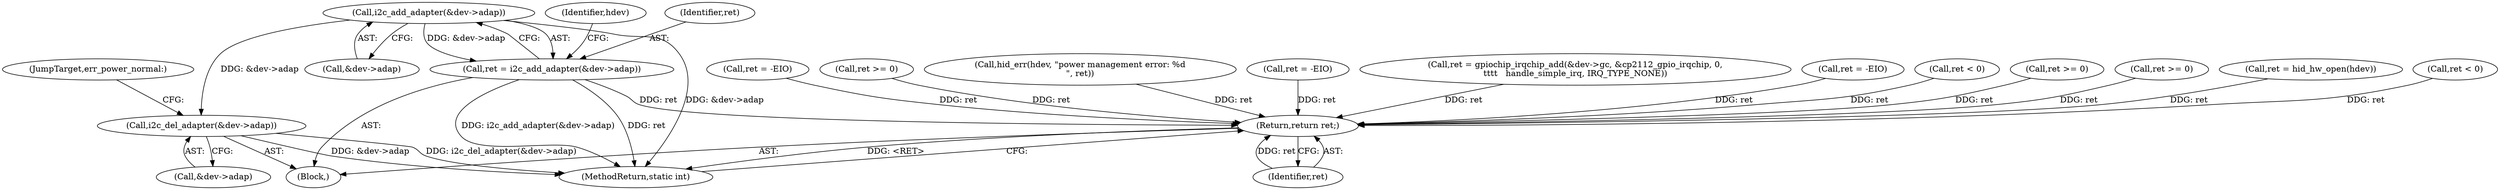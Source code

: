 digraph "0_linux_7a7b5df84b6b4e5d599c7289526eed96541a0654_3@pointer" {
"1000378" [label="(Call,i2c_add_adapter(&dev->adap))"];
"1000376" [label="(Call,ret = i2c_add_adapter(&dev->adap))"];
"1000561" [label="(Return,return ret;)"];
"1000546" [label="(Call,i2c_del_adapter(&dev->adap))"];
"1000384" [label="(Identifier,hdev)"];
"1000195" [label="(Call,hid_err(hdev, \"power management error: %d\n\", ret))"];
"1000296" [label="(Call,ret = -EIO)"];
"1000563" [label="(MethodReturn,static int)"];
"1000103" [label="(Block,)"];
"1000504" [label="(Call,ret = gpiochip_irqchip_add(&dev->gc, &cp2112_gpio_irqchip, 0,\n\t\t\t\t   handle_simple_irq, IRQ_TYPE_NONE))"];
"1000261" [label="(Call,ret = -EIO)"];
"1000491" [label="(Call,ret < 0)"];
"1000258" [label="(Call,ret >= 0)"];
"1000219" [label="(Call,ret >= 0)"];
"1000174" [label="(Call,ret = hid_hw_open(hdev))"];
"1000471" [label="(Call,ret < 0)"];
"1000377" [label="(Identifier,ret)"];
"1000222" [label="(Call,ret = -EIO)"];
"1000378" [label="(Call,i2c_add_adapter(&dev->adap))"];
"1000546" [label="(Call,i2c_del_adapter(&dev->adap))"];
"1000376" [label="(Call,ret = i2c_add_adapter(&dev->adap))"];
"1000547" [label="(Call,&dev->adap)"];
"1000561" [label="(Return,return ret;)"];
"1000562" [label="(Identifier,ret)"];
"1000551" [label="(JumpTarget,err_power_normal:)"];
"1000379" [label="(Call,&dev->adap)"];
"1000293" [label="(Call,ret >= 0)"];
"1000378" -> "1000376"  [label="AST: "];
"1000378" -> "1000379"  [label="CFG: "];
"1000379" -> "1000378"  [label="AST: "];
"1000376" -> "1000378"  [label="CFG: "];
"1000378" -> "1000563"  [label="DDG: &dev->adap"];
"1000378" -> "1000376"  [label="DDG: &dev->adap"];
"1000378" -> "1000546"  [label="DDG: &dev->adap"];
"1000376" -> "1000103"  [label="AST: "];
"1000377" -> "1000376"  [label="AST: "];
"1000384" -> "1000376"  [label="CFG: "];
"1000376" -> "1000563"  [label="DDG: ret"];
"1000376" -> "1000563"  [label="DDG: i2c_add_adapter(&dev->adap)"];
"1000376" -> "1000561"  [label="DDG: ret"];
"1000561" -> "1000103"  [label="AST: "];
"1000561" -> "1000562"  [label="CFG: "];
"1000562" -> "1000561"  [label="AST: "];
"1000563" -> "1000561"  [label="CFG: "];
"1000561" -> "1000563"  [label="DDG: <RET>"];
"1000562" -> "1000561"  [label="DDG: ret"];
"1000258" -> "1000561"  [label="DDG: ret"];
"1000222" -> "1000561"  [label="DDG: ret"];
"1000293" -> "1000561"  [label="DDG: ret"];
"1000471" -> "1000561"  [label="DDG: ret"];
"1000504" -> "1000561"  [label="DDG: ret"];
"1000219" -> "1000561"  [label="DDG: ret"];
"1000491" -> "1000561"  [label="DDG: ret"];
"1000174" -> "1000561"  [label="DDG: ret"];
"1000195" -> "1000561"  [label="DDG: ret"];
"1000296" -> "1000561"  [label="DDG: ret"];
"1000261" -> "1000561"  [label="DDG: ret"];
"1000546" -> "1000103"  [label="AST: "];
"1000546" -> "1000547"  [label="CFG: "];
"1000547" -> "1000546"  [label="AST: "];
"1000551" -> "1000546"  [label="CFG: "];
"1000546" -> "1000563"  [label="DDG: i2c_del_adapter(&dev->adap)"];
"1000546" -> "1000563"  [label="DDG: &dev->adap"];
}
